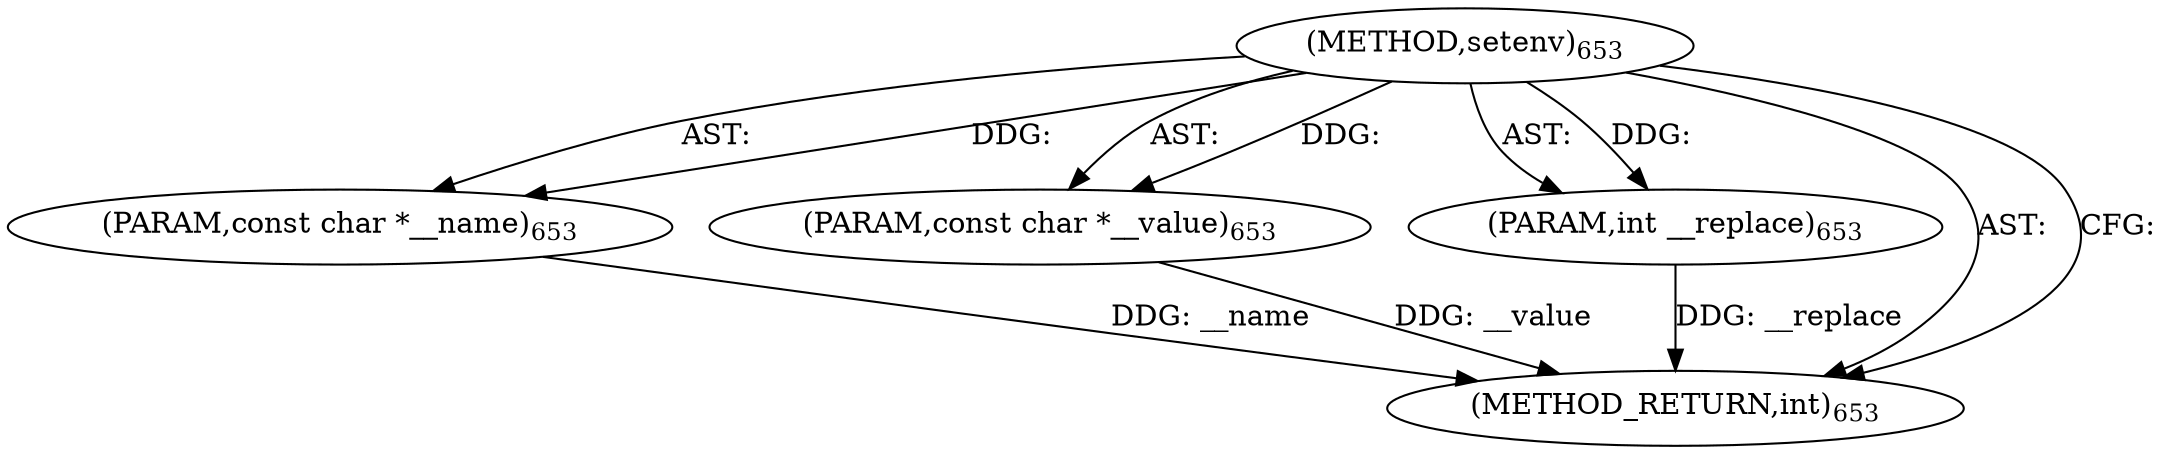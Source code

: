 digraph "setenv" {  
"33336" [label = <(METHOD,setenv)<SUB>653</SUB>> ]
"33337" [label = <(PARAM,const char *__name)<SUB>653</SUB>> ]
"33338" [label = <(PARAM,const char *__value)<SUB>653</SUB>> ]
"33339" [label = <(PARAM,int __replace)<SUB>653</SUB>> ]
"33340" [label = <(METHOD_RETURN,int)<SUB>653</SUB>> ]
  "33336" -> "33337"  [ label = "AST: "] 
  "33336" -> "33338"  [ label = "AST: "] 
  "33336" -> "33339"  [ label = "AST: "] 
  "33336" -> "33340"  [ label = "AST: "] 
  "33336" -> "33340"  [ label = "CFG: "] 
  "33337" -> "33340"  [ label = "DDG: __name"] 
  "33338" -> "33340"  [ label = "DDG: __value"] 
  "33339" -> "33340"  [ label = "DDG: __replace"] 
  "33336" -> "33337"  [ label = "DDG: "] 
  "33336" -> "33338"  [ label = "DDG: "] 
  "33336" -> "33339"  [ label = "DDG: "] 
}
